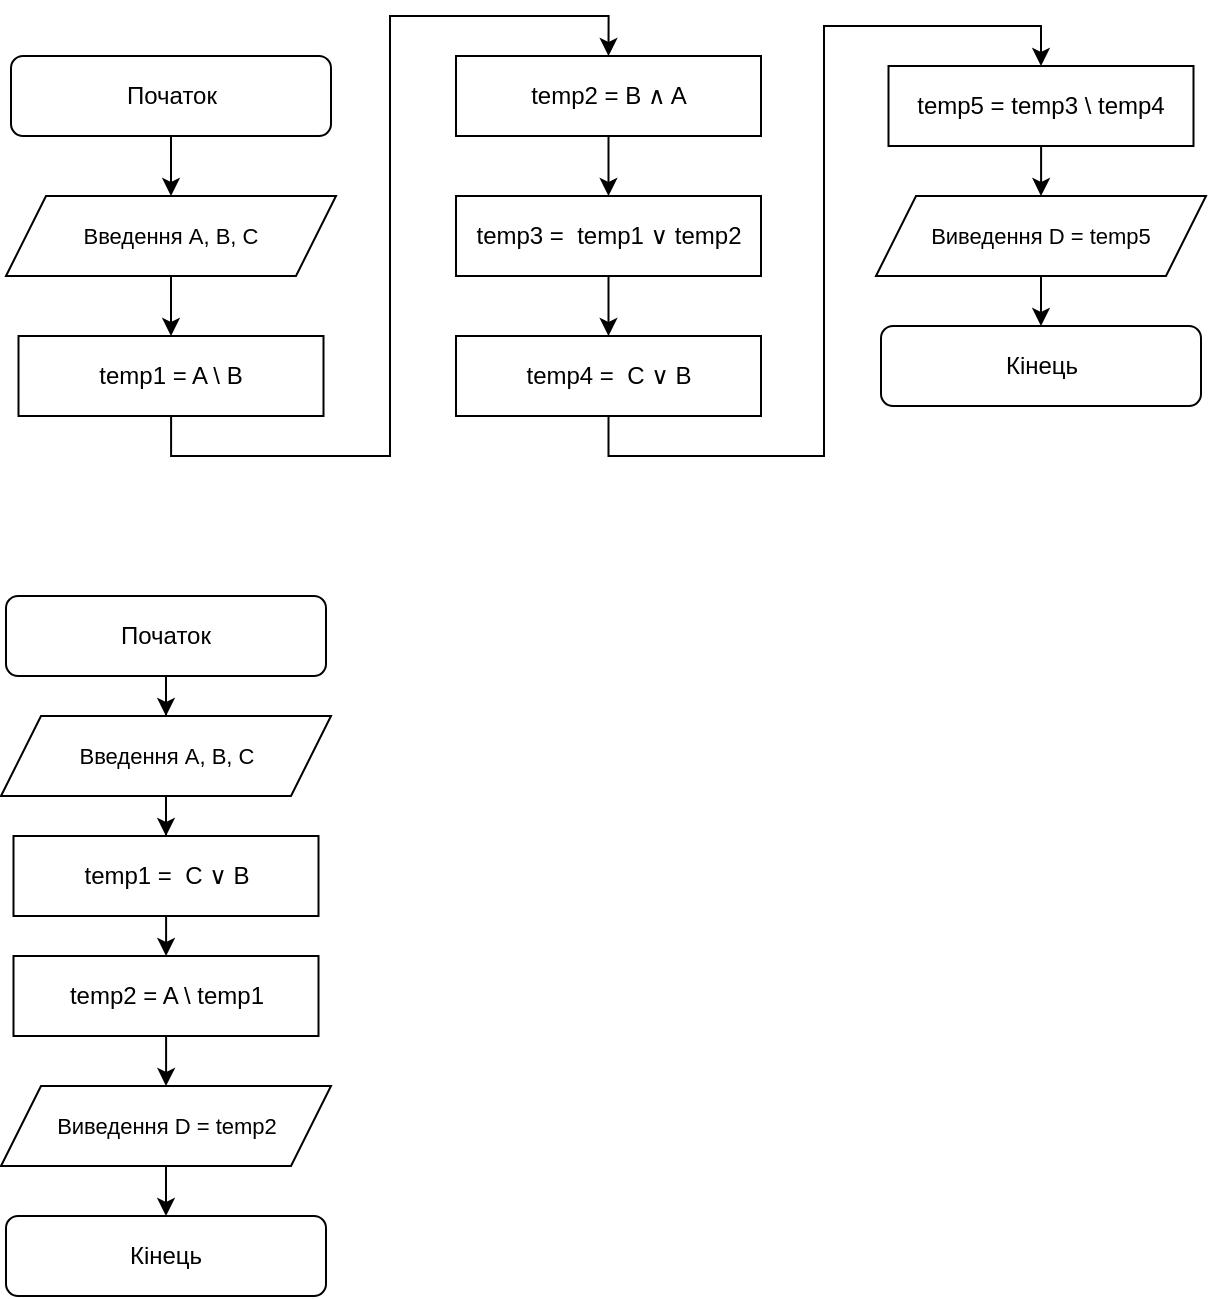 <mxfile version="26.0.14">
  <diagram name="Сторінка-1" id="mTds1hTLxsTieXeva0RW">
    <mxGraphModel dx="1195" dy="643" grid="1" gridSize="10" guides="1" tooltips="1" connect="1" arrows="1" fold="1" page="1" pageScale="1" pageWidth="827" pageHeight="1169" math="0" shadow="0">
      <root>
        <mxCell id="0" />
        <mxCell id="1" parent="0" />
        <mxCell id="OF6oM-eH5AOu1IfyijdY-33" style="edgeStyle=orthogonalEdgeStyle;rounded=0;orthogonalLoop=1;jettySize=auto;html=1;entryX=0.5;entryY=0;entryDx=0;entryDy=0;" edge="1" parent="1" source="GnYPmAXC_PbdJZZAp4o2-1" target="GnYPmAXC_PbdJZZAp4o2-2">
          <mxGeometry relative="1" as="geometry" />
        </mxCell>
        <mxCell id="GnYPmAXC_PbdJZZAp4o2-1" value="Початок" style="rounded=1;whiteSpace=wrap;html=1;" parent="1" vertex="1">
          <mxGeometry x="137.5" y="140" width="160" height="40" as="geometry" />
        </mxCell>
        <mxCell id="OF6oM-eH5AOu1IfyijdY-34" style="edgeStyle=orthogonalEdgeStyle;rounded=0;orthogonalLoop=1;jettySize=auto;html=1;entryX=0.5;entryY=0;entryDx=0;entryDy=0;" edge="1" parent="1" source="GnYPmAXC_PbdJZZAp4o2-2" target="GnYPmAXC_PbdJZZAp4o2-4">
          <mxGeometry relative="1" as="geometry" />
        </mxCell>
        <mxCell id="GnYPmAXC_PbdJZZAp4o2-2" value="&lt;font style=&quot;font-size: 11px;&quot;&gt;Введення A, B, C&lt;/font&gt;" style="shape=parallelogram;perimeter=parallelogramPerimeter;whiteSpace=wrap;html=1;fixedSize=1;" parent="1" vertex="1">
          <mxGeometry x="135" y="210" width="165" height="40" as="geometry" />
        </mxCell>
        <mxCell id="OF6oM-eH5AOu1IfyijdY-38" style="edgeStyle=orthogonalEdgeStyle;rounded=0;orthogonalLoop=1;jettySize=auto;html=1;entryX=0.5;entryY=0;entryDx=0;entryDy=0;" edge="1" parent="1" source="GnYPmAXC_PbdJZZAp4o2-4" target="GnYPmAXC_PbdJZZAp4o2-5">
          <mxGeometry relative="1" as="geometry">
            <Array as="points">
              <mxPoint x="218" y="340" />
              <mxPoint x="327" y="340" />
              <mxPoint x="327" y="120" />
              <mxPoint x="436" y="120" />
            </Array>
          </mxGeometry>
        </mxCell>
        <mxCell id="GnYPmAXC_PbdJZZAp4o2-4" value="temp1 = A \ B" style="rounded=0;whiteSpace=wrap;html=1;" parent="1" vertex="1">
          <mxGeometry x="141.25" y="280" width="152.5" height="40" as="geometry" />
        </mxCell>
        <mxCell id="OF6oM-eH5AOu1IfyijdY-36" style="edgeStyle=orthogonalEdgeStyle;rounded=0;orthogonalLoop=1;jettySize=auto;html=1;entryX=0.5;entryY=0;entryDx=0;entryDy=0;" edge="1" parent="1" source="GnYPmAXC_PbdJZZAp4o2-5" target="OF6oM-eH5AOu1IfyijdY-1">
          <mxGeometry relative="1" as="geometry" />
        </mxCell>
        <mxCell id="GnYPmAXC_PbdJZZAp4o2-5" value="&lt;font face=&quot;Helvetica&quot; style=&quot;color: rgb(0, 0, 0);&quot;&gt;temp2 = B&amp;nbsp;&lt;span style=&quot;text-align: left;&quot;&gt;&lt;font style=&quot;&quot;&gt;∧ A&lt;/font&gt;&lt;/span&gt;&lt;/font&gt;" style="rounded=0;whiteSpace=wrap;html=1;" parent="1" vertex="1">
          <mxGeometry x="360" y="140" width="152.5" height="40" as="geometry" />
        </mxCell>
        <mxCell id="OF6oM-eH5AOu1IfyijdY-37" style="edgeStyle=orthogonalEdgeStyle;rounded=0;orthogonalLoop=1;jettySize=auto;html=1;entryX=0.5;entryY=0;entryDx=0;entryDy=0;" edge="1" parent="1" source="OF6oM-eH5AOu1IfyijdY-1" target="OF6oM-eH5AOu1IfyijdY-4">
          <mxGeometry relative="1" as="geometry" />
        </mxCell>
        <mxCell id="OF6oM-eH5AOu1IfyijdY-1" value="&lt;div style=&quot;text-align: left;&quot;&gt;&lt;font&gt;&lt;span style=&quot;background-color: transparent;&quot;&gt;temp3 =&amp;nbsp; temp1&amp;nbsp;&lt;/span&gt;&lt;span style=&quot;background-color: transparent; text-align: center;&quot;&gt;&lt;font&gt;∨ temp2&lt;/font&gt;&lt;/span&gt;&lt;/font&gt;&lt;/div&gt;" style="rounded=0;whiteSpace=wrap;html=1;" vertex="1" parent="1">
          <mxGeometry x="360" y="210" width="152.5" height="40" as="geometry" />
        </mxCell>
        <mxCell id="OF6oM-eH5AOu1IfyijdY-39" style="edgeStyle=orthogonalEdgeStyle;rounded=0;orthogonalLoop=1;jettySize=auto;html=1;entryX=0.5;entryY=0;entryDx=0;entryDy=0;" edge="1" parent="1" source="OF6oM-eH5AOu1IfyijdY-4" target="OF6oM-eH5AOu1IfyijdY-6">
          <mxGeometry relative="1" as="geometry">
            <Array as="points">
              <mxPoint x="436" y="340" />
              <mxPoint x="544" y="340" />
              <mxPoint x="544" y="125" />
              <mxPoint x="653" y="125" />
            </Array>
          </mxGeometry>
        </mxCell>
        <mxCell id="OF6oM-eH5AOu1IfyijdY-4" value="&lt;div style=&quot;text-align: left;&quot;&gt;&lt;font&gt;&lt;span style=&quot;background-color: transparent;&quot;&gt;temp4 =&amp;nbsp; C&amp;nbsp;&lt;/span&gt;&lt;span style=&quot;background-color: transparent; text-align: center;&quot;&gt;&lt;font&gt;∨ B&lt;/font&gt;&lt;/span&gt;&lt;/font&gt;&lt;/div&gt;" style="rounded=0;whiteSpace=wrap;html=1;" vertex="1" parent="1">
          <mxGeometry x="360" y="280" width="152.5" height="40" as="geometry" />
        </mxCell>
        <mxCell id="OF6oM-eH5AOu1IfyijdY-40" style="edgeStyle=orthogonalEdgeStyle;rounded=0;orthogonalLoop=1;jettySize=auto;html=1;entryX=0.5;entryY=0;entryDx=0;entryDy=0;" edge="1" parent="1" source="OF6oM-eH5AOu1IfyijdY-6" target="OF6oM-eH5AOu1IfyijdY-8">
          <mxGeometry relative="1" as="geometry" />
        </mxCell>
        <mxCell id="OF6oM-eH5AOu1IfyijdY-6" value="&lt;div style=&quot;text-align: left;&quot;&gt;temp5 = temp3 \ temp4&lt;/div&gt;" style="rounded=0;whiteSpace=wrap;html=1;" vertex="1" parent="1">
          <mxGeometry x="576.25" y="145" width="152.5" height="40" as="geometry" />
        </mxCell>
        <mxCell id="OF6oM-eH5AOu1IfyijdY-41" style="edgeStyle=orthogonalEdgeStyle;rounded=0;orthogonalLoop=1;jettySize=auto;html=1;entryX=0.5;entryY=0;entryDx=0;entryDy=0;" edge="1" parent="1" source="OF6oM-eH5AOu1IfyijdY-8" target="OF6oM-eH5AOu1IfyijdY-10">
          <mxGeometry relative="1" as="geometry" />
        </mxCell>
        <mxCell id="OF6oM-eH5AOu1IfyijdY-8" value="&lt;font style=&quot;font-size: 11px;&quot;&gt;Виведення D = temp5&lt;/font&gt;" style="shape=parallelogram;perimeter=parallelogramPerimeter;whiteSpace=wrap;html=1;fixedSize=1;" vertex="1" parent="1">
          <mxGeometry x="570" y="210" width="165" height="40" as="geometry" />
        </mxCell>
        <mxCell id="OF6oM-eH5AOu1IfyijdY-10" value="Кінець" style="rounded=1;whiteSpace=wrap;html=1;" vertex="1" parent="1">
          <mxGeometry x="572.5" y="275" width="160" height="40" as="geometry" />
        </mxCell>
        <mxCell id="OF6oM-eH5AOu1IfyijdY-12" style="edgeStyle=orthogonalEdgeStyle;rounded=0;orthogonalLoop=1;jettySize=auto;html=1;entryX=0.5;entryY=0;entryDx=0;entryDy=0;" edge="1" parent="1" source="OF6oM-eH5AOu1IfyijdY-13" target="OF6oM-eH5AOu1IfyijdY-15">
          <mxGeometry relative="1" as="geometry" />
        </mxCell>
        <mxCell id="OF6oM-eH5AOu1IfyijdY-13" value="Початок" style="rounded=1;whiteSpace=wrap;html=1;" vertex="1" parent="1">
          <mxGeometry x="135" y="410" width="160" height="40" as="geometry" />
        </mxCell>
        <mxCell id="OF6oM-eH5AOu1IfyijdY-30" style="edgeStyle=orthogonalEdgeStyle;rounded=0;orthogonalLoop=1;jettySize=auto;html=1;entryX=0.5;entryY=0;entryDx=0;entryDy=0;" edge="1" parent="1" source="OF6oM-eH5AOu1IfyijdY-15" target="OF6oM-eH5AOu1IfyijdY-29">
          <mxGeometry relative="1" as="geometry" />
        </mxCell>
        <mxCell id="OF6oM-eH5AOu1IfyijdY-15" value="&lt;font style=&quot;font-size: 11px;&quot;&gt;Введення A, B, C&lt;/font&gt;" style="shape=parallelogram;perimeter=parallelogramPerimeter;whiteSpace=wrap;html=1;fixedSize=1;" vertex="1" parent="1">
          <mxGeometry x="132.5" y="470" width="165" height="40" as="geometry" />
        </mxCell>
        <mxCell id="OF6oM-eH5AOu1IfyijdY-24" style="edgeStyle=orthogonalEdgeStyle;rounded=0;orthogonalLoop=1;jettySize=auto;html=1;entryX=0.5;entryY=0;entryDx=0;entryDy=0;" edge="1" parent="1" source="OF6oM-eH5AOu1IfyijdY-25" target="OF6oM-eH5AOu1IfyijdY-27">
          <mxGeometry relative="1" as="geometry" />
        </mxCell>
        <mxCell id="OF6oM-eH5AOu1IfyijdY-25" value="&lt;div style=&quot;text-align: left;&quot;&gt;temp2 = A \ temp1&lt;/div&gt;" style="rounded=0;whiteSpace=wrap;html=1;" vertex="1" parent="1">
          <mxGeometry x="138.75" y="590" width="152.5" height="40" as="geometry" />
        </mxCell>
        <mxCell id="OF6oM-eH5AOu1IfyijdY-26" style="edgeStyle=orthogonalEdgeStyle;rounded=0;orthogonalLoop=1;jettySize=auto;html=1;entryX=0.5;entryY=0;entryDx=0;entryDy=0;" edge="1" parent="1" source="OF6oM-eH5AOu1IfyijdY-27" target="OF6oM-eH5AOu1IfyijdY-28">
          <mxGeometry relative="1" as="geometry" />
        </mxCell>
        <mxCell id="OF6oM-eH5AOu1IfyijdY-27" value="&lt;font style=&quot;font-size: 11px;&quot;&gt;Виведення D = temp2&lt;/font&gt;" style="shape=parallelogram;perimeter=parallelogramPerimeter;whiteSpace=wrap;html=1;fixedSize=1;" vertex="1" parent="1">
          <mxGeometry x="132.5" y="655" width="165" height="40" as="geometry" />
        </mxCell>
        <mxCell id="OF6oM-eH5AOu1IfyijdY-28" value="Кінець" style="rounded=1;whiteSpace=wrap;html=1;" vertex="1" parent="1">
          <mxGeometry x="135" y="720" width="160" height="40" as="geometry" />
        </mxCell>
        <mxCell id="OF6oM-eH5AOu1IfyijdY-31" style="edgeStyle=orthogonalEdgeStyle;rounded=0;orthogonalLoop=1;jettySize=auto;html=1;entryX=0.5;entryY=0;entryDx=0;entryDy=0;" edge="1" parent="1" source="OF6oM-eH5AOu1IfyijdY-29" target="OF6oM-eH5AOu1IfyijdY-25">
          <mxGeometry relative="1" as="geometry" />
        </mxCell>
        <mxCell id="OF6oM-eH5AOu1IfyijdY-29" value="&lt;div style=&quot;text-align: left;&quot;&gt;&lt;font&gt;&lt;span style=&quot;background-color: transparent;&quot;&gt;temp1 =&amp;nbsp; C&amp;nbsp;&lt;/span&gt;&lt;span style=&quot;background-color: transparent; text-align: center;&quot;&gt;&lt;font&gt;∨ B&lt;/font&gt;&lt;/span&gt;&lt;/font&gt;&lt;/div&gt;" style="rounded=0;whiteSpace=wrap;html=1;" vertex="1" parent="1">
          <mxGeometry x="138.75" y="530" width="152.5" height="40" as="geometry" />
        </mxCell>
      </root>
    </mxGraphModel>
  </diagram>
</mxfile>
